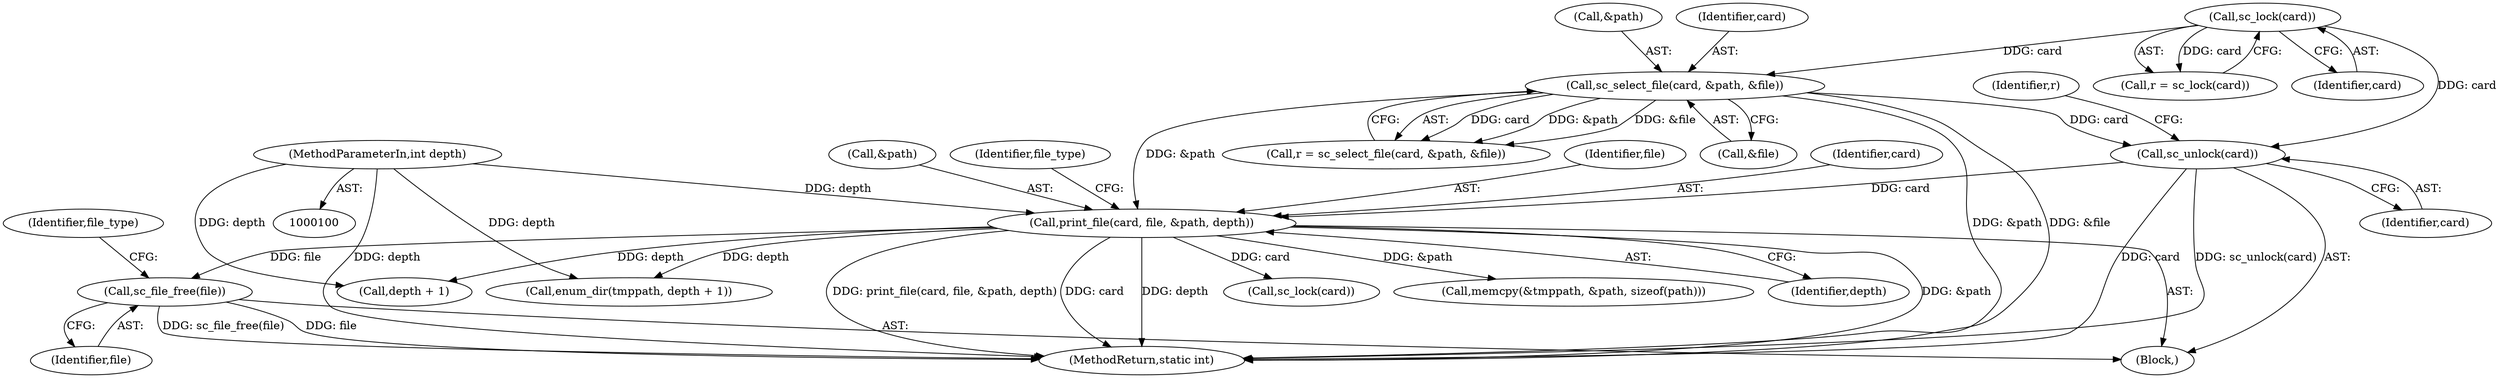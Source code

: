 digraph "0_OpenSC_8fe377e93b4b56060e5bbfb6f3142ceaeca744fa_22@API" {
"1000147" [label="(Call,sc_file_free(file))"];
"1000136" [label="(Call,print_file(card, file, &path, depth))"];
"1000124" [label="(Call,sc_unlock(card))"];
"1000118" [label="(Call,sc_select_file(card, &path, &file))"];
"1000110" [label="(Call,sc_lock(card))"];
"1000102" [label="(MethodParameterIn,int depth)"];
"1000108" [label="(Call,r = sc_lock(card))"];
"1000116" [label="(Call,r = sc_select_file(card, &path, &file))"];
"1000111" [label="(Identifier,card)"];
"1000125" [label="(Identifier,card)"];
"1000138" [label="(Identifier,file)"];
"1000102" [label="(MethodParameterIn,int depth)"];
"1000151" [label="(Identifier,file_type)"];
"1000157" [label="(Call,sc_lock(card))"];
"1000136" [label="(Call,print_file(card, file, &path, depth))"];
"1000120" [label="(Call,&path)"];
"1000110" [label="(Call,sc_lock(card))"];
"1000127" [label="(Identifier,r)"];
"1000212" [label="(Call,memcpy(&tmppath, &path, sizeof(path)))"];
"1000119" [label="(Identifier,card)"];
"1000240" [label="(Call,depth + 1)"];
"1000124" [label="(Call,sc_unlock(card))"];
"1000118" [label="(Call,sc_select_file(card, &path, &file))"];
"1000141" [label="(Identifier,depth)"];
"1000147" [label="(Call,sc_file_free(file))"];
"1000137" [label="(Identifier,card)"];
"1000238" [label="(Call,enum_dir(tmppath, depth + 1))"];
"1000245" [label="(MethodReturn,static int)"];
"1000148" [label="(Identifier,file)"];
"1000139" [label="(Call,&path)"];
"1000122" [label="(Call,&file)"];
"1000103" [label="(Block,)"];
"1000143" [label="(Identifier,file_type)"];
"1000147" -> "1000103"  [label="AST: "];
"1000147" -> "1000148"  [label="CFG: "];
"1000148" -> "1000147"  [label="AST: "];
"1000151" -> "1000147"  [label="CFG: "];
"1000147" -> "1000245"  [label="DDG: file"];
"1000147" -> "1000245"  [label="DDG: sc_file_free(file)"];
"1000136" -> "1000147"  [label="DDG: file"];
"1000136" -> "1000103"  [label="AST: "];
"1000136" -> "1000141"  [label="CFG: "];
"1000137" -> "1000136"  [label="AST: "];
"1000138" -> "1000136"  [label="AST: "];
"1000139" -> "1000136"  [label="AST: "];
"1000141" -> "1000136"  [label="AST: "];
"1000143" -> "1000136"  [label="CFG: "];
"1000136" -> "1000245"  [label="DDG: card"];
"1000136" -> "1000245"  [label="DDG: depth"];
"1000136" -> "1000245"  [label="DDG: &path"];
"1000136" -> "1000245"  [label="DDG: print_file(card, file, &path, depth)"];
"1000124" -> "1000136"  [label="DDG: card"];
"1000118" -> "1000136"  [label="DDG: &path"];
"1000102" -> "1000136"  [label="DDG: depth"];
"1000136" -> "1000157"  [label="DDG: card"];
"1000136" -> "1000212"  [label="DDG: &path"];
"1000136" -> "1000238"  [label="DDG: depth"];
"1000136" -> "1000240"  [label="DDG: depth"];
"1000124" -> "1000103"  [label="AST: "];
"1000124" -> "1000125"  [label="CFG: "];
"1000125" -> "1000124"  [label="AST: "];
"1000127" -> "1000124"  [label="CFG: "];
"1000124" -> "1000245"  [label="DDG: card"];
"1000124" -> "1000245"  [label="DDG: sc_unlock(card)"];
"1000118" -> "1000124"  [label="DDG: card"];
"1000110" -> "1000124"  [label="DDG: card"];
"1000118" -> "1000116"  [label="AST: "];
"1000118" -> "1000122"  [label="CFG: "];
"1000119" -> "1000118"  [label="AST: "];
"1000120" -> "1000118"  [label="AST: "];
"1000122" -> "1000118"  [label="AST: "];
"1000116" -> "1000118"  [label="CFG: "];
"1000118" -> "1000245"  [label="DDG: &path"];
"1000118" -> "1000245"  [label="DDG: &file"];
"1000118" -> "1000116"  [label="DDG: card"];
"1000118" -> "1000116"  [label="DDG: &path"];
"1000118" -> "1000116"  [label="DDG: &file"];
"1000110" -> "1000118"  [label="DDG: card"];
"1000110" -> "1000108"  [label="AST: "];
"1000110" -> "1000111"  [label="CFG: "];
"1000111" -> "1000110"  [label="AST: "];
"1000108" -> "1000110"  [label="CFG: "];
"1000110" -> "1000108"  [label="DDG: card"];
"1000102" -> "1000100"  [label="AST: "];
"1000102" -> "1000245"  [label="DDG: depth"];
"1000102" -> "1000238"  [label="DDG: depth"];
"1000102" -> "1000240"  [label="DDG: depth"];
}
